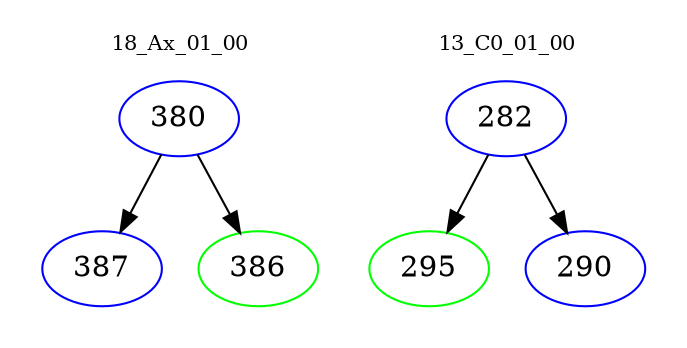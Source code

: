 digraph{
subgraph cluster_0 {
color = white
label = "18_Ax_01_00";
fontsize=10;
T0_380 [label="380", color="blue"]
T0_380 -> T0_387 [color="black"]
T0_387 [label="387", color="blue"]
T0_380 -> T0_386 [color="black"]
T0_386 [label="386", color="green"]
}
subgraph cluster_1 {
color = white
label = "13_C0_01_00";
fontsize=10;
T1_282 [label="282", color="blue"]
T1_282 -> T1_295 [color="black"]
T1_295 [label="295", color="green"]
T1_282 -> T1_290 [color="black"]
T1_290 [label="290", color="blue"]
}
}
